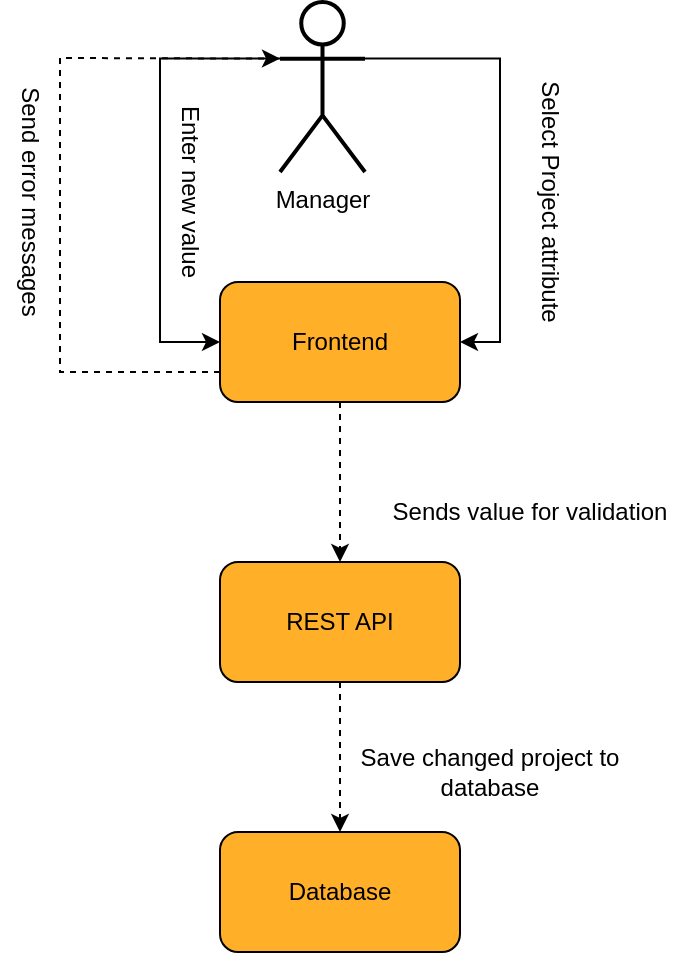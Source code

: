 <mxfile version="16.4.3" type="device"><diagram id="zCOnzDwsayi60-TTzQcg" name="Page-1"><mxGraphModel dx="2110" dy="944" grid="1" gridSize="10" guides="1" tooltips="1" connect="1" arrows="1" fold="1" page="1" pageScale="1" pageWidth="850" pageHeight="1100" math="0" shadow="0"><root><mxCell id="0"/><mxCell id="1" parent="0"/><mxCell id="crjyl99xaERdIzPXqwH6-8" value="" style="group;fontSize=12;" parent="1" vertex="1" connectable="0"><mxGeometry x="-570" y="400" width="120" height="60" as="geometry"/></mxCell><mxCell id="crjyl99xaERdIzPXqwH6-9" value="" style="rounded=1;whiteSpace=wrap;html=1;fillColor=#FFAF28;fontSize=12;" parent="crjyl99xaERdIzPXqwH6-8" vertex="1"><mxGeometry width="120" height="60" as="geometry"/></mxCell><mxCell id="crjyl99xaERdIzPXqwH6-10" value="&lt;font style=&quot;font-size: 12px;&quot;&gt;Frontend&lt;/font&gt;" style="text;html=1;strokeColor=none;fillColor=none;align=center;verticalAlign=middle;whiteSpace=wrap;rounded=0;fontSize=12;" parent="crjyl99xaERdIzPXqwH6-8" vertex="1"><mxGeometry x="30" y="15" width="60" height="30" as="geometry"/></mxCell><mxCell id="crjyl99xaERdIzPXqwH6-11" value="" style="group;fontSize=12;" parent="1" vertex="1" connectable="0"><mxGeometry x="-570" y="540" width="120" height="60" as="geometry"/></mxCell><mxCell id="crjyl99xaERdIzPXqwH6-12" value="" style="rounded=1;whiteSpace=wrap;html=1;fillColor=#FFAF28;fontSize=12;" parent="crjyl99xaERdIzPXqwH6-11" vertex="1"><mxGeometry width="120" height="60" as="geometry"/></mxCell><mxCell id="crjyl99xaERdIzPXqwH6-13" value="&lt;font style=&quot;font-size: 12px;&quot;&gt;REST API&lt;/font&gt;" style="text;html=1;strokeColor=none;fillColor=none;align=center;verticalAlign=middle;whiteSpace=wrap;rounded=0;fontSize=12;" parent="crjyl99xaERdIzPXqwH6-11" vertex="1"><mxGeometry x="30" y="15" width="60" height="30" as="geometry"/></mxCell><mxCell id="DnlbWT3i9GTcMs2Yz7q--1" style="edgeStyle=orthogonalEdgeStyle;rounded=0;orthogonalLoop=1;jettySize=auto;html=1;exitX=1;exitY=0.333;exitDx=0;exitDy=0;exitPerimeter=0;entryX=1;entryY=0.5;entryDx=0;entryDy=0;" edge="1" parent="1" source="crjyl99xaERdIzPXqwH6-16" target="crjyl99xaERdIzPXqwH6-9"><mxGeometry relative="1" as="geometry"/></mxCell><mxCell id="DnlbWT3i9GTcMs2Yz7q--2" style="edgeStyle=orthogonalEdgeStyle;rounded=0;orthogonalLoop=1;jettySize=auto;html=1;exitX=0;exitY=0.333;exitDx=0;exitDy=0;exitPerimeter=0;entryX=0;entryY=0.5;entryDx=0;entryDy=0;" edge="1" parent="1" source="crjyl99xaERdIzPXqwH6-16" target="crjyl99xaERdIzPXqwH6-9"><mxGeometry relative="1" as="geometry"><Array as="points"><mxPoint x="-600" y="288"/><mxPoint x="-600" y="430"/></Array></mxGeometry></mxCell><mxCell id="crjyl99xaERdIzPXqwH6-16" value="Manager" style="shape=umlActor;verticalLabelPosition=bottom;verticalAlign=top;html=1;outlineConnect=0;rounded=1;strokeWidth=2;fontSize=12;" parent="1" vertex="1"><mxGeometry x="-540" y="260" width="42.5" height="85" as="geometry"/></mxCell><mxCell id="crjyl99xaERdIzPXqwH6-23" value="" style="group;fontSize=12;" parent="1" vertex="1" connectable="0"><mxGeometry x="-570" y="675" width="120" height="60" as="geometry"/></mxCell><mxCell id="crjyl99xaERdIzPXqwH6-24" value="" style="rounded=1;whiteSpace=wrap;html=1;fillColor=#FFAF28;fontSize=12;" parent="crjyl99xaERdIzPXqwH6-23" vertex="1"><mxGeometry width="120" height="60" as="geometry"/></mxCell><mxCell id="crjyl99xaERdIzPXqwH6-25" value="&lt;font style=&quot;font-size: 12px&quot;&gt;Database&lt;/font&gt;" style="text;html=1;strokeColor=none;fillColor=none;align=center;verticalAlign=middle;whiteSpace=wrap;rounded=0;fontSize=12;" parent="crjyl99xaERdIzPXqwH6-23" vertex="1"><mxGeometry x="30" y="15" width="60" height="30" as="geometry"/></mxCell><mxCell id="crjyl99xaERdIzPXqwH6-32" value="&lt;span style=&quot;background-color: rgb(255 , 255 , 255)&quot;&gt;Select Project attribute&lt;/span&gt;" style="text;html=1;strokeColor=none;fillColor=none;align=center;verticalAlign=middle;whiteSpace=wrap;rounded=0;fontSize=12;rotation=90;" parent="1" vertex="1"><mxGeometry x="-480" y="345" width="150" height="30" as="geometry"/></mxCell><mxCell id="crjyl99xaERdIzPXqwH6-33" value="" style="endArrow=classic;html=1;rounded=0;strokeWidth=1;jumpSize=6;fontSize=12;dashed=1;exitX=0.5;exitY=1;exitDx=0;exitDy=0;entryX=0.5;entryY=0;entryDx=0;entryDy=0;" parent="1" edge="1" target="crjyl99xaERdIzPXqwH6-24" source="crjyl99xaERdIzPXqwH6-12"><mxGeometry width="50" height="50" relative="1" as="geometry"><mxPoint x="-370" y="550.0" as="sourcePoint"/><mxPoint x="-200" y="550.0" as="targetPoint"/></mxGeometry></mxCell><mxCell id="crjyl99xaERdIzPXqwH6-34" value="&lt;span style=&quot;background-color: rgb(255 , 255 , 255)&quot;&gt;Sends value for validation&lt;/span&gt;" style="text;html=1;strokeColor=none;fillColor=none;align=center;verticalAlign=middle;whiteSpace=wrap;rounded=0;fontSize=12;" parent="1" vertex="1"><mxGeometry x="-490" y="500" width="150" height="30" as="geometry"/></mxCell><mxCell id="crjyl99xaERdIzPXqwH6-37" value="&lt;span style=&quot;background-color: rgb(255 , 255 , 255)&quot;&gt;Enter new value&lt;/span&gt;" style="text;html=1;strokeColor=none;fillColor=none;align=center;verticalAlign=middle;whiteSpace=wrap;rounded=0;fontSize=12;rotation=90;" parent="1" vertex="1"><mxGeometry x="-660" y="340" width="150" height="30" as="geometry"/></mxCell><mxCell id="DnlbWT3i9GTcMs2Yz7q--3" value="" style="endArrow=classic;html=1;rounded=0;strokeWidth=1;jumpSize=6;fontSize=12;dashed=1;exitX=0.5;exitY=1;exitDx=0;exitDy=0;entryX=0.5;entryY=0;entryDx=0;entryDy=0;" edge="1" parent="1" source="crjyl99xaERdIzPXqwH6-9" target="crjyl99xaERdIzPXqwH6-12"><mxGeometry width="50" height="50" relative="1" as="geometry"><mxPoint x="-360" y="560.0" as="sourcePoint"/><mxPoint x="-190" y="560.0" as="targetPoint"/></mxGeometry></mxCell><mxCell id="DnlbWT3i9GTcMs2Yz7q--4" value="" style="endArrow=classic;html=1;rounded=0;strokeWidth=1;jumpSize=6;fontSize=12;dashed=1;exitX=0;exitY=0.75;exitDx=0;exitDy=0;entryX=0;entryY=0.333;entryDx=0;entryDy=0;entryPerimeter=0;" edge="1" parent="1" source="crjyl99xaERdIzPXqwH6-9" target="crjyl99xaERdIzPXqwH6-16"><mxGeometry width="50" height="50" relative="1" as="geometry"><mxPoint x="-500" y="470" as="sourcePoint"/><mxPoint x="-500" y="520" as="targetPoint"/><Array as="points"><mxPoint x="-650" y="445"/><mxPoint x="-650" y="288"/></Array></mxGeometry></mxCell><mxCell id="crjyl99xaERdIzPXqwH6-7" value="&lt;span style=&quot;background-color: rgb(255 , 255 , 255)&quot;&gt;Send error messages&lt;/span&gt;" style="text;html=1;strokeColor=none;fillColor=none;align=center;verticalAlign=middle;whiteSpace=wrap;rounded=0;fontSize=12;rotation=90;" parent="1" vertex="1"><mxGeometry x="-740" y="345" width="150" height="30" as="geometry"/></mxCell><mxCell id="crjyl99xaERdIzPXqwH6-5" value="&lt;span style=&quot;background-color: rgb(255 , 255 , 255)&quot;&gt;Save changed project to database&lt;/span&gt;" style="text;html=1;strokeColor=none;fillColor=none;align=center;verticalAlign=middle;whiteSpace=wrap;rounded=0;fontSize=12;" parent="1" vertex="1"><mxGeometry x="-510" y="630" width="150" height="30" as="geometry"/></mxCell></root></mxGraphModel></diagram></mxfile>